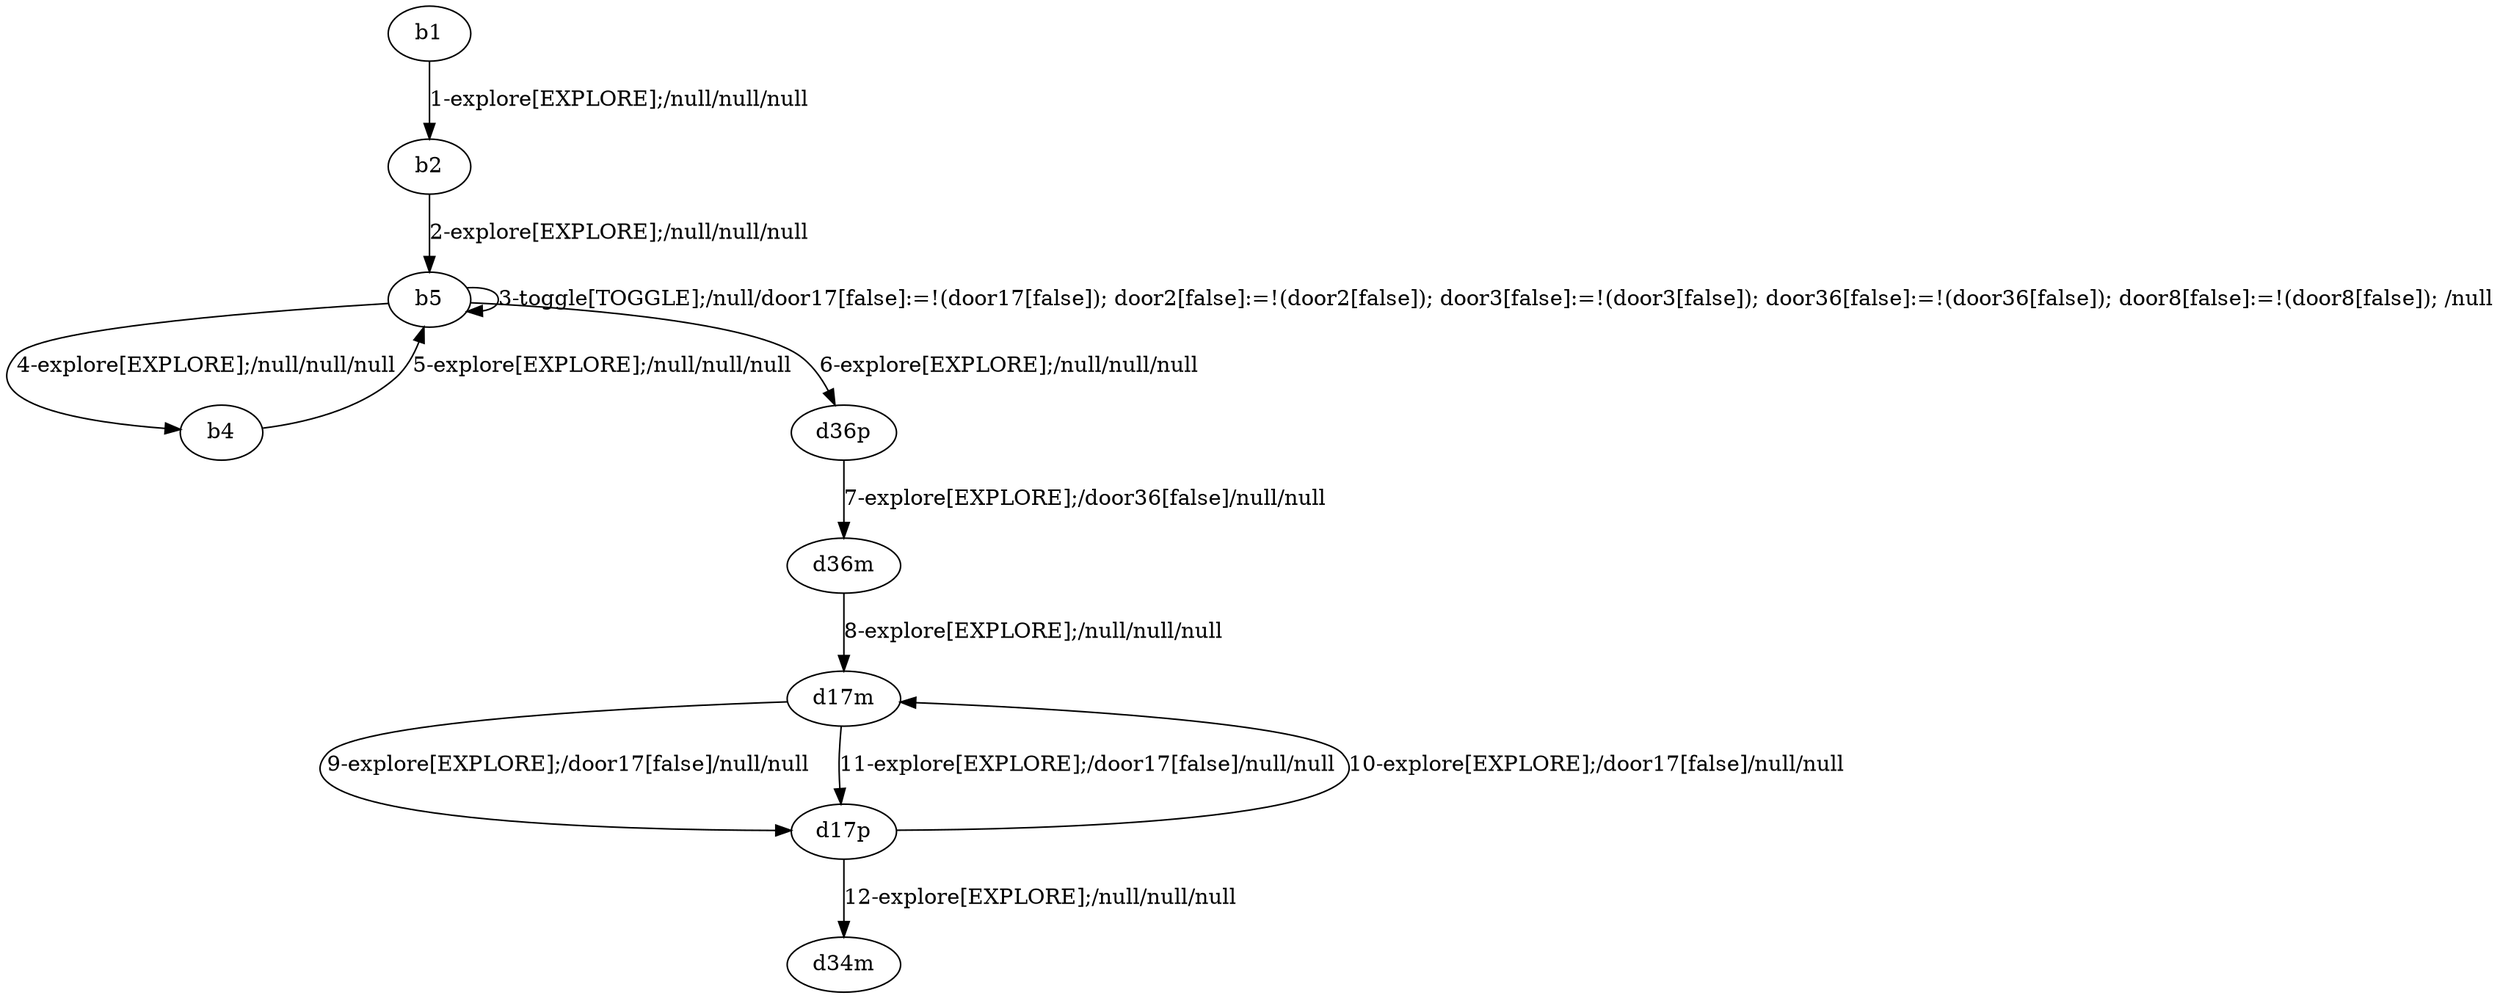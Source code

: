 # Total number of goals covered by this test: 3
# d17p --> d34m
# d17m --> d17p
# d17p --> d17m

digraph g {
"b1" -> "b2" [label = "1-explore[EXPLORE];/null/null/null"];
"b2" -> "b5" [label = "2-explore[EXPLORE];/null/null/null"];
"b5" -> "b5" [label = "3-toggle[TOGGLE];/null/door17[false]:=!(door17[false]); door2[false]:=!(door2[false]); door3[false]:=!(door3[false]); door36[false]:=!(door36[false]); door8[false]:=!(door8[false]); /null"];
"b5" -> "b4" [label = "4-explore[EXPLORE];/null/null/null"];
"b4" -> "b5" [label = "5-explore[EXPLORE];/null/null/null"];
"b5" -> "d36p" [label = "6-explore[EXPLORE];/null/null/null"];
"d36p" -> "d36m" [label = "7-explore[EXPLORE];/door36[false]/null/null"];
"d36m" -> "d17m" [label = "8-explore[EXPLORE];/null/null/null"];
"d17m" -> "d17p" [label = "9-explore[EXPLORE];/door17[false]/null/null"];
"d17p" -> "d17m" [label = "10-explore[EXPLORE];/door17[false]/null/null"];
"d17m" -> "d17p" [label = "11-explore[EXPLORE];/door17[false]/null/null"];
"d17p" -> "d34m" [label = "12-explore[EXPLORE];/null/null/null"];
}